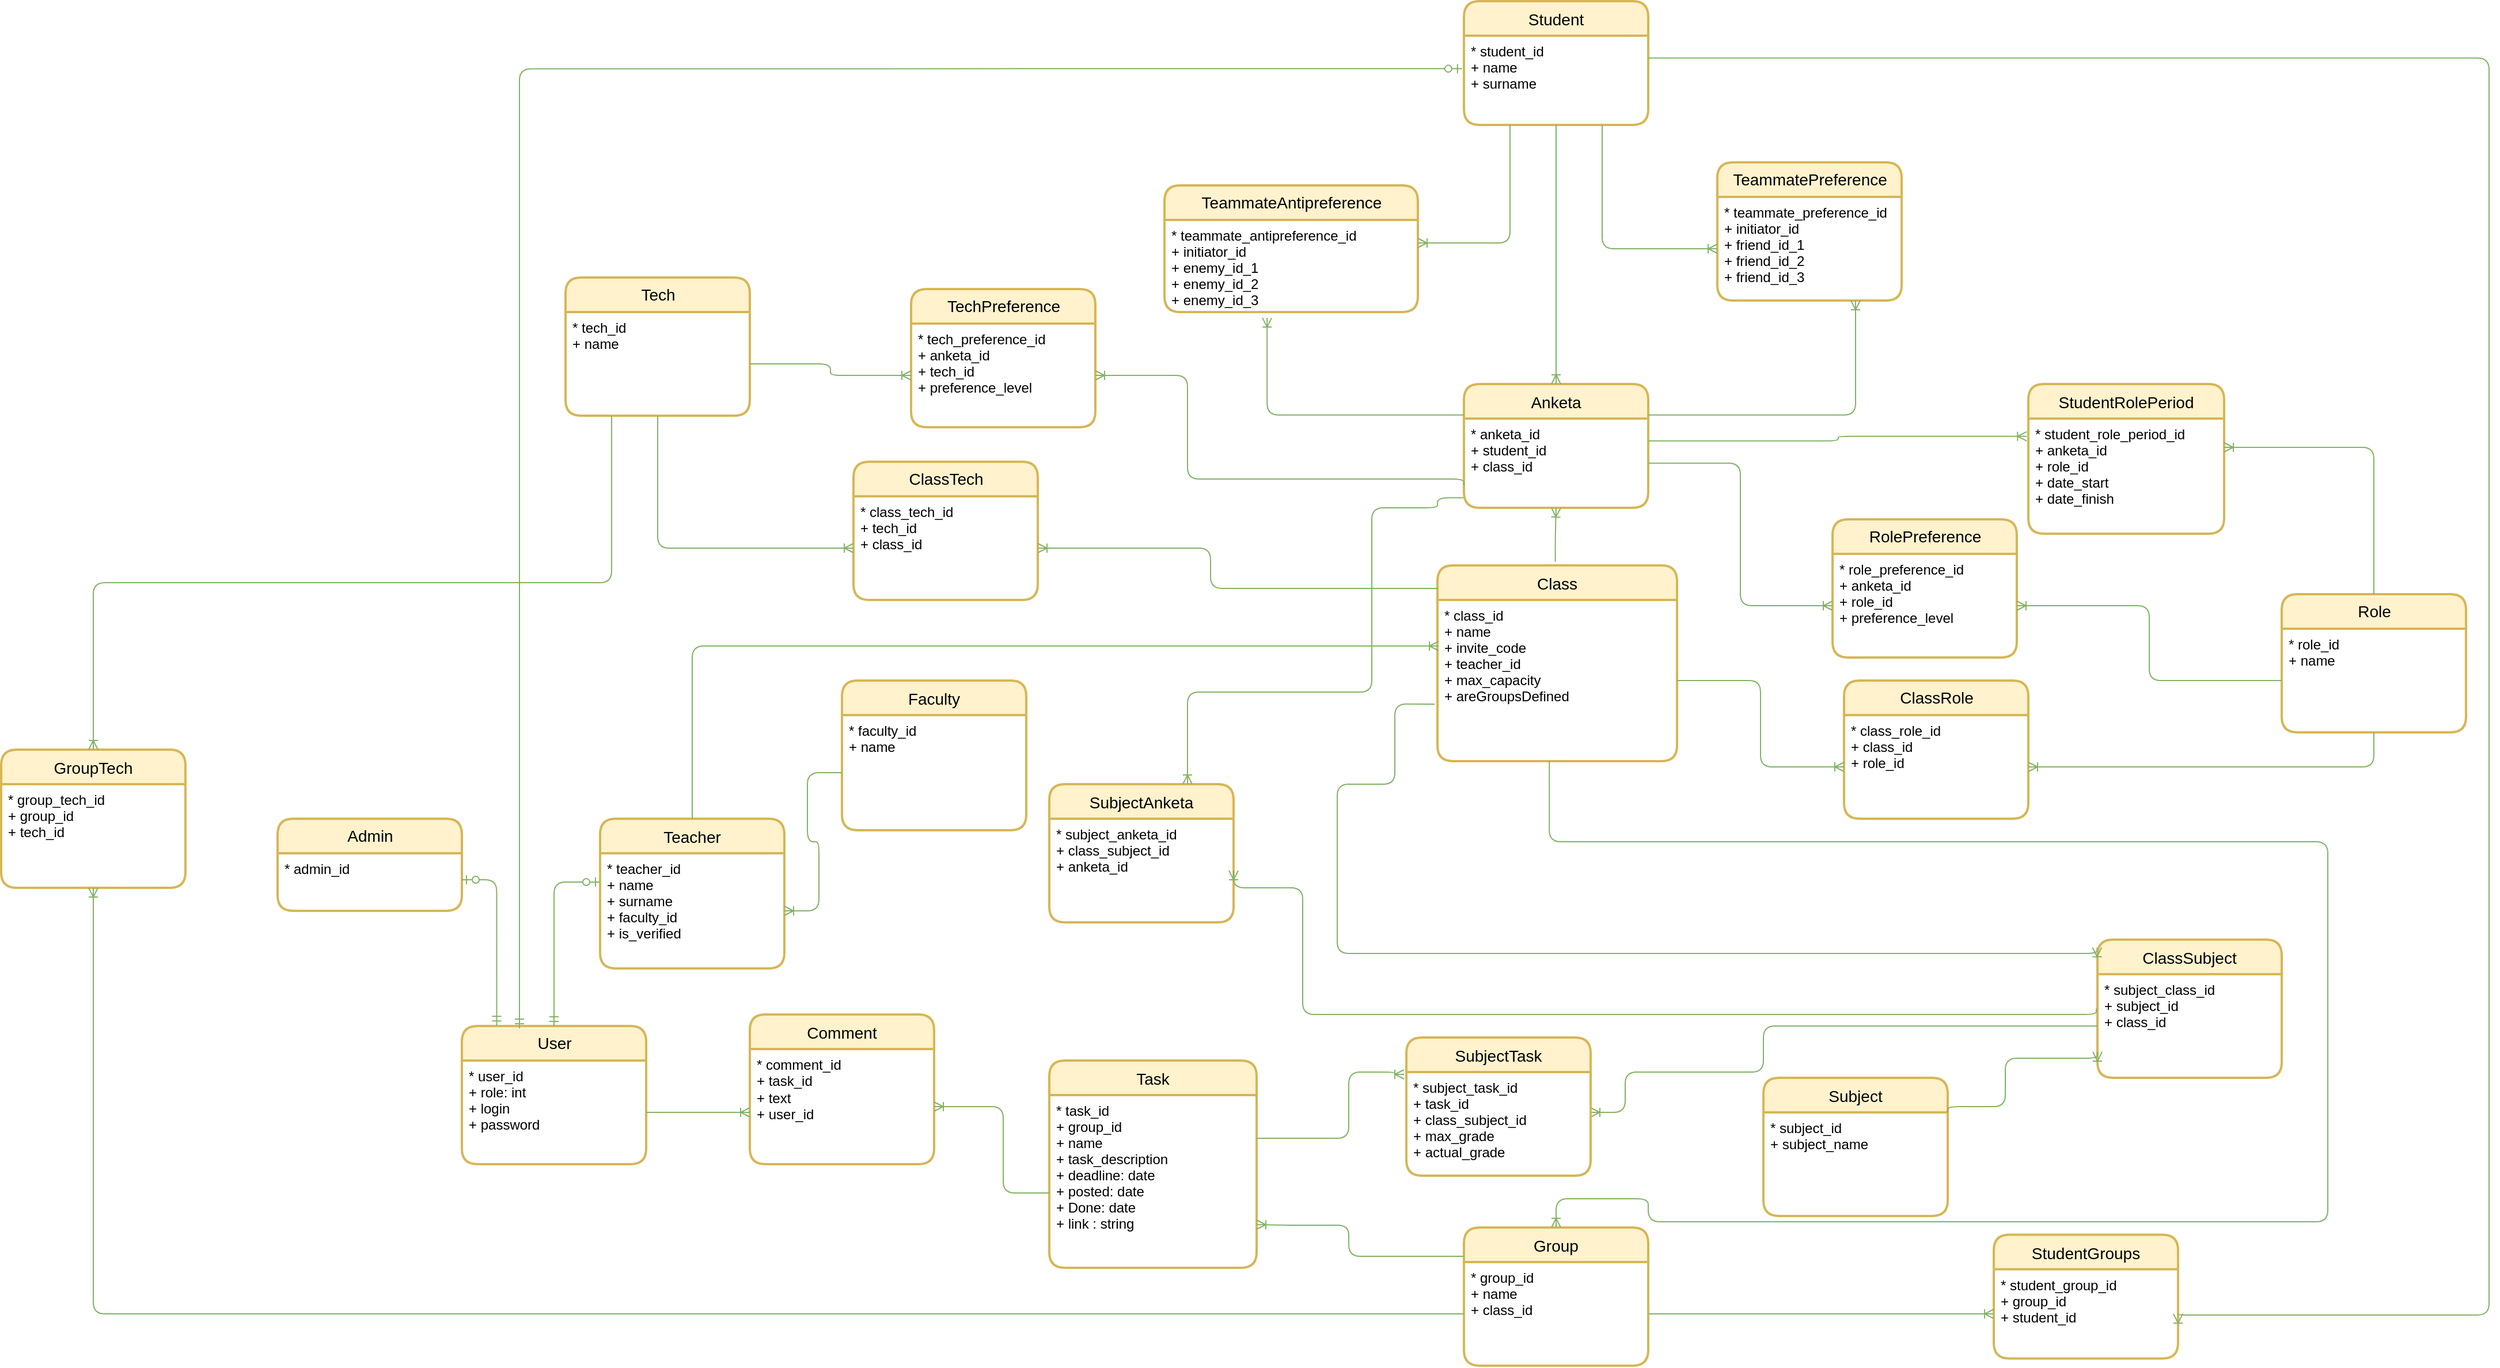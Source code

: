 <mxfile version="14.5.7" type="google"><diagram id="4NycOCjTR7J2NRL2O5-p" name="Database"><mxGraphModel dx="-1512" dy="1648" grid="1" gridSize="10" guides="1" tooltips="1" connect="1" arrows="1" fold="1" page="1" pageScale="1" pageWidth="850" pageHeight="1100" math="0" shadow="0"><root><mxCell id="0"/><mxCell id="1" parent="0"/><mxCell id="qdtbXO4QMqTyIiprKHt9-9" value="Student" style="swimlane;childLayout=stackLayout;horizontal=1;startSize=30;horizontalStack=0;rounded=1;fontSize=14;fontStyle=0;strokeWidth=2;resizeParent=0;resizeLast=1;shadow=0;dashed=0;align=center;fillColor=#fff2cc;strokeColor=#d6b656;" parent="1" vertex="1"><mxGeometry x="3970" y="-200" width="160" height="107.5" as="geometry"/></mxCell><mxCell id="qdtbXO4QMqTyIiprKHt9-10" value="* student_id&#10;+ name&#10;+ surname" style="align=left;strokeColor=none;fillColor=none;spacingLeft=4;fontSize=12;verticalAlign=top;resizable=0;rotatable=0;part=1;" parent="qdtbXO4QMqTyIiprKHt9-9" vertex="1"><mxGeometry y="30" width="160" height="77.5" as="geometry"/></mxCell><mxCell id="qdtbXO4QMqTyIiprKHt9-20" value="TeammateAntipreference" style="swimlane;childLayout=stackLayout;horizontal=1;startSize=30;horizontalStack=0;rounded=1;fontSize=14;fontStyle=0;strokeWidth=2;resizeParent=0;resizeLast=1;shadow=0;dashed=0;align=center;html=1;fillColor=#fff2cc;strokeColor=#d6b656;" parent="1" vertex="1"><mxGeometry x="3710" y="-40" width="220" height="110" as="geometry"/></mxCell><mxCell id="qdtbXO4QMqTyIiprKHt9-21" value="* teammate_antipreference_id&#10;+ initiator_id&#10;+ enemy_id_1&#10;+ enemy_id_2&#10;+ enemy_id_3" style="align=left;strokeColor=none;fillColor=none;spacingLeft=4;fontSize=12;verticalAlign=top;resizable=0;rotatable=0;part=1;" parent="qdtbXO4QMqTyIiprKHt9-20" vertex="1"><mxGeometry y="30" width="220" height="80" as="geometry"/></mxCell><mxCell id="qdtbXO4QMqTyIiprKHt9-22" value="TeammatePreference" style="swimlane;childLayout=stackLayout;horizontal=1;startSize=30;horizontalStack=0;rounded=1;fontSize=14;fontStyle=0;strokeWidth=2;resizeParent=0;resizeLast=1;shadow=0;dashed=0;align=center;html=1;fillColor=#fff2cc;strokeColor=#d6b656;" parent="1" vertex="1"><mxGeometry x="4190" y="-60" width="160" height="120" as="geometry"/></mxCell><mxCell id="qdtbXO4QMqTyIiprKHt9-23" value="* teammate_preference_id&#10;+ initiator_id&#10;+ friend_id_1&#10;+ friend_id_2&#10;+ friend_id_3" style="align=left;strokeColor=none;fillColor=none;spacingLeft=4;fontSize=12;verticalAlign=top;resizable=0;rotatable=0;part=1;" parent="qdtbXO4QMqTyIiprKHt9-22" vertex="1"><mxGeometry y="30" width="160" height="90" as="geometry"/></mxCell><mxCell id="qdtbXO4QMqTyIiprKHt9-24" value="" style="edgeStyle=orthogonalEdgeStyle;fontSize=12;html=1;endArrow=ERoneToMany;fillColor=#d5e8d4;strokeColor=#82b366;exitX=0.75;exitY=1;exitDx=0;exitDy=0;entryX=0;entryY=0.5;entryDx=0;entryDy=0;" parent="1" source="qdtbXO4QMqTyIiprKHt9-10" target="qdtbXO4QMqTyIiprKHt9-23" edge="1"><mxGeometry width="100" height="100" relative="1" as="geometry"><mxPoint x="2400" y="260" as="sourcePoint"/><mxPoint x="2230" y="50" as="targetPoint"/></mxGeometry></mxCell><mxCell id="frh0QQlxC4pGS6BRIbCJ-2" value="" style="edgeStyle=orthogonalEdgeStyle;fontSize=12;html=1;endArrow=ERoneToMany;fillColor=#d5e8d4;strokeColor=#82b366;exitX=0.25;exitY=1;exitDx=0;exitDy=0;entryX=1;entryY=0.25;entryDx=0;entryDy=0;" parent="1" source="qdtbXO4QMqTyIiprKHt9-10" target="qdtbXO4QMqTyIiprKHt9-21" edge="1"><mxGeometry width="100" height="100" relative="1" as="geometry"><mxPoint x="2360" y="21.25" as="sourcePoint"/><mxPoint x="2220" y="170" as="targetPoint"/></mxGeometry></mxCell><mxCell id="frh0QQlxC4pGS6BRIbCJ-3" value="Anketa" style="swimlane;childLayout=stackLayout;horizontal=1;startSize=30;horizontalStack=0;rounded=1;fontSize=14;fontStyle=0;strokeWidth=2;resizeParent=0;resizeLast=1;shadow=0;dashed=0;align=center;fillColor=#fff2cc;strokeColor=#d6b656;" parent="1" vertex="1"><mxGeometry x="3970" y="132.5" width="160" height="107.5" as="geometry"/></mxCell><mxCell id="frh0QQlxC4pGS6BRIbCJ-4" value="* anketa_id&#10;+ student_id&#10;+ class_id" style="align=left;strokeColor=none;fillColor=none;spacingLeft=4;fontSize=12;verticalAlign=top;resizable=0;rotatable=0;part=1;" parent="frh0QQlxC4pGS6BRIbCJ-3" vertex="1"><mxGeometry y="30" width="160" height="77.5" as="geometry"/></mxCell><mxCell id="frh0QQlxC4pGS6BRIbCJ-8" value="" style="edgeStyle=orthogonalEdgeStyle;fontSize=12;html=1;endArrow=ERoneToMany;exitX=0.5;exitY=1;exitDx=0;exitDy=0;entryX=0.5;entryY=0;entryDx=0;entryDy=0;fillColor=#d5e8d4;strokeColor=#82b366;" parent="1" source="qdtbXO4QMqTyIiprKHt9-10" target="frh0QQlxC4pGS6BRIbCJ-3" edge="1"><mxGeometry width="100" height="100" relative="1" as="geometry"><mxPoint x="2250" y="200" as="sourcePoint"/><mxPoint x="2350" y="100" as="targetPoint"/></mxGeometry></mxCell><mxCell id="frh0QQlxC4pGS6BRIbCJ-9" value="Class" style="swimlane;childLayout=stackLayout;horizontal=1;startSize=30;horizontalStack=0;rounded=1;fontSize=14;fontStyle=0;strokeWidth=2;resizeParent=0;resizeLast=1;shadow=0;dashed=0;align=center;fillColor=#fff2cc;strokeColor=#d6b656;" parent="1" vertex="1"><mxGeometry x="3947" y="290" width="208" height="170" as="geometry"/></mxCell><mxCell id="frh0QQlxC4pGS6BRIbCJ-10" value="* class_id&#10;+ name&#10;+ invite_code&#10;+ teacher_id&#10;+ max_capacity&#10;+ areGroupsDefined" style="align=left;strokeColor=none;fillColor=none;spacingLeft=4;fontSize=12;verticalAlign=top;resizable=0;rotatable=0;part=1;" parent="frh0QQlxC4pGS6BRIbCJ-9" vertex="1"><mxGeometry y="30" width="208" height="140" as="geometry"/></mxCell><mxCell id="frh0QQlxC4pGS6BRIbCJ-14" value="" style="edgeStyle=orthogonalEdgeStyle;fontSize=12;html=1;endArrow=ERoneToMany;entryX=0.5;entryY=1;entryDx=0;entryDy=0;fillColor=#d5e8d4;strokeColor=#82b366;exitX=0.492;exitY=-0.019;exitDx=0;exitDy=0;exitPerimeter=0;" parent="1" source="frh0QQlxC4pGS6BRIbCJ-9" target="frh0QQlxC4pGS6BRIbCJ-4" edge="1"><mxGeometry width="100" height="100" relative="1" as="geometry"><mxPoint x="2490" y="170" as="sourcePoint"/><mxPoint x="2360" y="150" as="targetPoint"/></mxGeometry></mxCell><mxCell id="frh0QQlxC4pGS6BRIbCJ-16" value="" style="edgeStyle=orthogonalEdgeStyle;fontSize=12;html=1;endArrow=ERoneToMany;entryX=0.75;entryY=1;entryDx=0;entryDy=0;fillColor=#d5e8d4;strokeColor=#82b366;exitX=1;exitY=0.25;exitDx=0;exitDy=0;" parent="1" source="frh0QQlxC4pGS6BRIbCJ-3" target="qdtbXO4QMqTyIiprKHt9-23" edge="1"><mxGeometry width="100" height="100" relative="1" as="geometry"><mxPoint x="2318.72" y="357.53" as="sourcePoint"/><mxPoint x="2320" y="290" as="targetPoint"/></mxGeometry></mxCell><mxCell id="frh0QQlxC4pGS6BRIbCJ-17" value="" style="edgeStyle=orthogonalEdgeStyle;fontSize=12;html=1;endArrow=ERoneToMany;entryX=0.405;entryY=1.063;entryDx=0;entryDy=0;fillColor=#d5e8d4;strokeColor=#82b366;exitX=0;exitY=0.25;exitDx=0;exitDy=0;entryPerimeter=0;" parent="1" source="frh0QQlxC4pGS6BRIbCJ-3" target="qdtbXO4QMqTyIiprKHt9-21" edge="1"><mxGeometry width="100" height="100" relative="1" as="geometry"><mxPoint x="2399.36" y="246.213" as="sourcePoint"/><mxPoint x="2533.76" y="110.63" as="targetPoint"/></mxGeometry></mxCell><mxCell id="frh0QQlxC4pGS6BRIbCJ-19" value="Group" style="swimlane;childLayout=stackLayout;horizontal=1;startSize=30;horizontalStack=0;rounded=1;fontSize=14;fontStyle=0;strokeWidth=2;resizeParent=0;resizeLast=1;shadow=0;dashed=0;align=center;fillColor=#fff2cc;strokeColor=#d6b656;" parent="1" vertex="1"><mxGeometry x="3970" y="865" width="160" height="120" as="geometry"/></mxCell><mxCell id="frh0QQlxC4pGS6BRIbCJ-20" value="* group_id&#10;+ name&#10;+ class_id" style="align=left;strokeColor=none;fillColor=none;spacingLeft=4;fontSize=12;verticalAlign=top;resizable=0;rotatable=0;part=1;" parent="frh0QQlxC4pGS6BRIbCJ-19" vertex="1"><mxGeometry y="30" width="160" height="90" as="geometry"/></mxCell><mxCell id="frh0QQlxC4pGS6BRIbCJ-22" value="Tech" style="swimlane;childLayout=stackLayout;horizontal=1;startSize=30;horizontalStack=0;rounded=1;fontSize=14;fontStyle=0;strokeWidth=2;resizeParent=0;resizeLast=1;shadow=0;dashed=0;align=center;html=1;fillColor=#fff2cc;strokeColor=#d6b656;" parent="1" vertex="1"><mxGeometry x="3190" y="40" width="160" height="120" as="geometry"/></mxCell><mxCell id="frh0QQlxC4pGS6BRIbCJ-23" value="* tech_id&#10;+ name" style="align=left;strokeColor=none;fillColor=none;spacingLeft=4;fontSize=12;verticalAlign=top;resizable=0;rotatable=0;part=1;" parent="frh0QQlxC4pGS6BRIbCJ-22" vertex="1"><mxGeometry y="30" width="160" height="90" as="geometry"/></mxCell><mxCell id="frh0QQlxC4pGS6BRIbCJ-25" value="Role" style="swimlane;childLayout=stackLayout;horizontal=1;startSize=30;horizontalStack=0;rounded=1;fontSize=14;fontStyle=0;strokeWidth=2;resizeParent=0;resizeLast=1;shadow=0;dashed=0;align=center;html=1;fillColor=#fff2cc;strokeColor=#d6b656;" parent="1" vertex="1"><mxGeometry x="4680" y="315" width="160" height="120" as="geometry"/></mxCell><mxCell id="frh0QQlxC4pGS6BRIbCJ-26" value="* role_id&#10;+ name" style="align=left;strokeColor=none;fillColor=none;spacingLeft=4;fontSize=12;verticalAlign=top;resizable=0;rotatable=0;part=1;" parent="frh0QQlxC4pGS6BRIbCJ-25" vertex="1"><mxGeometry y="30" width="160" height="90" as="geometry"/></mxCell><mxCell id="frh0QQlxC4pGS6BRIbCJ-28" value="RolePreference" style="swimlane;childLayout=stackLayout;horizontal=1;startSize=30;horizontalStack=0;rounded=1;fontSize=14;fontStyle=0;strokeWidth=2;resizeParent=0;resizeLast=1;shadow=0;dashed=0;align=center;html=1;fillColor=#fff2cc;strokeColor=#d6b656;" parent="1" vertex="1"><mxGeometry x="4290" y="250" width="160" height="120" as="geometry"/></mxCell><mxCell id="frh0QQlxC4pGS6BRIbCJ-29" value="* role_preference_id&#10;+ anketa_id&#10;+ role_id&#10;+ preference_level" style="align=left;strokeColor=none;fillColor=none;spacingLeft=4;fontSize=12;verticalAlign=top;resizable=0;rotatable=0;part=1;" parent="frh0QQlxC4pGS6BRIbCJ-28" vertex="1"><mxGeometry y="30" width="160" height="90" as="geometry"/></mxCell><mxCell id="frh0QQlxC4pGS6BRIbCJ-30" value="TechPreference" style="swimlane;childLayout=stackLayout;horizontal=1;startSize=30;horizontalStack=0;rounded=1;fontSize=14;fontStyle=0;strokeWidth=2;resizeParent=0;resizeLast=1;shadow=0;dashed=0;align=center;html=1;fillColor=#fff2cc;strokeColor=#d6b656;" parent="1" vertex="1"><mxGeometry x="3490" y="50" width="160" height="120" as="geometry"/></mxCell><mxCell id="frh0QQlxC4pGS6BRIbCJ-31" value="* tech_preference_id&#10;+ anketa_id&#10;+ tech_id&#10;+ preference_level" style="align=left;strokeColor=none;fillColor=none;spacingLeft=4;fontSize=12;verticalAlign=top;resizable=0;rotatable=0;part=1;" parent="frh0QQlxC4pGS6BRIbCJ-30" vertex="1"><mxGeometry y="30" width="160" height="90" as="geometry"/></mxCell><mxCell id="frh0QQlxC4pGS6BRIbCJ-35" value="" style="edgeStyle=orthogonalEdgeStyle;fontSize=12;html=1;endArrow=ERoneToMany;entryX=1;entryY=0.5;entryDx=0;entryDy=0;exitX=0;exitY=0.75;exitDx=0;exitDy=0;fillColor=#d5e8d4;strokeColor=#82b366;" parent="1" source="frh0QQlxC4pGS6BRIbCJ-4" target="frh0QQlxC4pGS6BRIbCJ-31" edge="1"><mxGeometry width="100" height="100" relative="1" as="geometry"><mxPoint x="2220" y="240" as="sourcePoint"/><mxPoint x="2430" y="230" as="targetPoint"/><Array as="points"><mxPoint x="3970" y="215"/><mxPoint x="3730" y="215"/><mxPoint x="3730" y="125"/></Array></mxGeometry></mxCell><mxCell id="frh0QQlxC4pGS6BRIbCJ-36" value="" style="edgeStyle=orthogonalEdgeStyle;fontSize=12;html=1;endArrow=ERoneToMany;entryX=0;entryY=0.5;entryDx=0;entryDy=0;fillColor=#d5e8d4;strokeColor=#82b366;" parent="1" source="frh0QQlxC4pGS6BRIbCJ-23" target="frh0QQlxC4pGS6BRIbCJ-31" edge="1"><mxGeometry width="100" height="100" relative="1" as="geometry"><mxPoint x="2240" y="251.25" as="sourcePoint"/><mxPoint x="2151.76" y="330.65" as="targetPoint"/></mxGeometry></mxCell><mxCell id="frh0QQlxC4pGS6BRIbCJ-38" value="" style="edgeStyle=orthogonalEdgeStyle;fontSize=12;html=1;endArrow=ERoneToMany;entryX=0;entryY=0.5;entryDx=0;entryDy=0;exitX=1;exitY=0.5;exitDx=0;exitDy=0;fillColor=#d5e8d4;strokeColor=#82b366;" parent="1" source="frh0QQlxC4pGS6BRIbCJ-4" target="frh0QQlxC4pGS6BRIbCJ-29" edge="1"><mxGeometry width="100" height="100" relative="1" as="geometry"><mxPoint x="2240" y="251.25" as="sourcePoint"/><mxPoint x="2150" y="338.75" as="targetPoint"/></mxGeometry></mxCell><mxCell id="frh0QQlxC4pGS6BRIbCJ-39" value="" style="edgeStyle=orthogonalEdgeStyle;fontSize=12;html=1;endArrow=ERoneToMany;entryX=1;entryY=0.5;entryDx=0;entryDy=0;exitX=0;exitY=0.5;exitDx=0;exitDy=0;fillColor=#d5e8d4;strokeColor=#82b366;" parent="1" source="frh0QQlxC4pGS6BRIbCJ-26" target="frh0QQlxC4pGS6BRIbCJ-29" edge="1"><mxGeometry width="100" height="100" relative="1" as="geometry"><mxPoint x="2400" y="251.25" as="sourcePoint"/><mxPoint x="2490" y="345" as="targetPoint"/></mxGeometry></mxCell><mxCell id="frh0QQlxC4pGS6BRIbCJ-40" value="" style="edgeStyle=orthogonalEdgeStyle;fontSize=12;html=1;endArrow=ERoneToMany;exitX=0.467;exitY=0.999;exitDx=0;exitDy=0;exitPerimeter=0;fillColor=#d5e8d4;strokeColor=#82b366;entryX=0.5;entryY=0;entryDx=0;entryDy=0;" parent="1" source="frh0QQlxC4pGS6BRIbCJ-10" target="frh0QQlxC4pGS6BRIbCJ-19" edge="1"><mxGeometry width="100" height="100" relative="1" as="geometry"><mxPoint x="2300" y="550" as="sourcePoint"/><mxPoint x="4130" y="880" as="targetPoint"/><Array as="points"><mxPoint x="4044" y="530"/><mxPoint x="4720" y="530"/><mxPoint x="4720" y="860"/><mxPoint x="4130" y="860"/><mxPoint x="4130" y="840"/><mxPoint x="4050" y="840"/></Array></mxGeometry></mxCell><mxCell id="frh0QQlxC4pGS6BRIbCJ-41" value="StudentRolePeriod" style="swimlane;childLayout=stackLayout;horizontal=1;startSize=30;horizontalStack=0;rounded=1;fontSize=14;fontStyle=0;strokeWidth=2;resizeParent=0;resizeLast=1;shadow=0;dashed=0;align=center;fillColor=#fff2cc;strokeColor=#d6b656;" parent="1" vertex="1"><mxGeometry x="4460" y="132.5" width="170" height="130" as="geometry"/></mxCell><mxCell id="frh0QQlxC4pGS6BRIbCJ-42" value="* student_role_period_id&#10;+ anketa_id&#10;+ role_id&#10;+ date_start&#10;+ date_finish" style="align=left;strokeColor=none;fillColor=none;spacingLeft=4;fontSize=12;verticalAlign=top;resizable=0;rotatable=0;part=1;" parent="frh0QQlxC4pGS6BRIbCJ-41" vertex="1"><mxGeometry y="30" width="170" height="100" as="geometry"/></mxCell><mxCell id="frh0QQlxC4pGS6BRIbCJ-45" value="" style="edgeStyle=orthogonalEdgeStyle;fontSize=12;html=1;endArrow=ERoneToMany;exitX=0.5;exitY=0;exitDx=0;exitDy=0;fillColor=#d5e8d4;strokeColor=#82b366;entryX=1;entryY=0.25;entryDx=0;entryDy=0;" parent="1" source="frh0QQlxC4pGS6BRIbCJ-25" target="frh0QQlxC4pGS6BRIbCJ-42" edge="1"><mxGeometry width="100" height="100" relative="1" as="geometry"><mxPoint x="2900" y="465" as="sourcePoint"/><mxPoint x="2750" y="465" as="targetPoint"/></mxGeometry></mxCell><mxCell id="frh0QQlxC4pGS6BRIbCJ-46" value="" style="edgeStyle=orthogonalEdgeStyle;fontSize=12;html=1;endArrow=ERoneToMany;fillColor=#d5e8d4;strokeColor=#82b366;entryX=-0.008;entryY=0.154;entryDx=0;entryDy=0;entryPerimeter=0;exitX=1;exitY=0.25;exitDx=0;exitDy=0;" parent="1" source="frh0QQlxC4pGS6BRIbCJ-4" target="frh0QQlxC4pGS6BRIbCJ-42" edge="1"><mxGeometry width="100" height="100" relative="1" as="geometry"><mxPoint x="2980" y="390" as="sourcePoint"/><mxPoint x="2790" y="265" as="targetPoint"/></mxGeometry></mxCell><mxCell id="frh0QQlxC4pGS6BRIbCJ-49" value="StudentGroups" style="swimlane;childLayout=stackLayout;horizontal=1;startSize=30;horizontalStack=0;rounded=1;fontSize=14;fontStyle=0;strokeWidth=2;resizeParent=0;resizeLast=1;shadow=0;dashed=0;align=center;fillColor=#fff2cc;strokeColor=#d6b656;" parent="1" vertex="1"><mxGeometry x="4430" y="871.25" width="160" height="107.5" as="geometry"/></mxCell><mxCell id="frh0QQlxC4pGS6BRIbCJ-50" value="* student_group_id&#10;+ group_id&#10;+ student_id" style="align=left;strokeColor=none;fillColor=none;spacingLeft=4;fontSize=12;verticalAlign=top;resizable=0;rotatable=0;part=1;" parent="frh0QQlxC4pGS6BRIbCJ-49" vertex="1"><mxGeometry y="30" width="160" height="77.5" as="geometry"/></mxCell><mxCell id="frh0QQlxC4pGS6BRIbCJ-51" value="" style="edgeStyle=orthogonalEdgeStyle;fontSize=12;html=1;endArrow=ERoneToMany;exitX=1;exitY=0.5;exitDx=0;exitDy=0;fillColor=#d5e8d4;strokeColor=#82b366;entryX=0;entryY=0.5;entryDx=0;entryDy=0;" parent="1" source="frh0QQlxC4pGS6BRIbCJ-20" target="frh0QQlxC4pGS6BRIbCJ-50" edge="1"><mxGeometry width="100" height="100" relative="1" as="geometry"><mxPoint x="2400" y="251.25" as="sourcePoint"/><mxPoint x="2590" y="610" as="targetPoint"/></mxGeometry></mxCell><mxCell id="frh0QQlxC4pGS6BRIbCJ-53" value="" style="edgeStyle=orthogonalEdgeStyle;fontSize=12;html=1;endArrow=ERoneToMany;exitX=1;exitY=0.25;exitDx=0;exitDy=0;fillColor=#d5e8d4;strokeColor=#82b366;entryX=1;entryY=0.5;entryDx=0;entryDy=0;" parent="1" source="qdtbXO4QMqTyIiprKHt9-10" target="frh0QQlxC4pGS6BRIbCJ-50" edge="1"><mxGeometry width="100" height="100" relative="1" as="geometry"><mxPoint x="2215" y="635" as="sourcePoint"/><mxPoint x="2450" y="641.25" as="targetPoint"/><Array as="points"><mxPoint x="4860" y="-151"/><mxPoint x="4860" y="941"/><mxPoint x="4590" y="941"/></Array></mxGeometry></mxCell><mxCell id="frh0QQlxC4pGS6BRIbCJ-54" value="GroupTech" style="swimlane;childLayout=stackLayout;horizontal=1;startSize=30;horizontalStack=0;rounded=1;fontSize=14;fontStyle=0;strokeWidth=2;resizeParent=0;resizeLast=1;shadow=0;dashed=0;align=center;fillColor=#fff2cc;strokeColor=#d6b656;" parent="1" vertex="1"><mxGeometry x="2700" y="450" width="160" height="120" as="geometry"/></mxCell><mxCell id="frh0QQlxC4pGS6BRIbCJ-55" value="* group_tech_id&#10;+ group_id&#10;+ tech_id" style="align=left;strokeColor=none;fillColor=none;spacingLeft=4;fontSize=12;verticalAlign=top;resizable=0;rotatable=0;part=1;" parent="frh0QQlxC4pGS6BRIbCJ-54" vertex="1"><mxGeometry y="30" width="160" height="90" as="geometry"/></mxCell><mxCell id="frh0QQlxC4pGS6BRIbCJ-56" value="" style="edgeStyle=orthogonalEdgeStyle;fontSize=12;html=1;endArrow=ERoneToMany;fillColor=#d5e8d4;strokeColor=#82b366;exitX=0.25;exitY=1;exitDx=0;exitDy=0;" parent="1" source="frh0QQlxC4pGS6BRIbCJ-23" target="frh0QQlxC4pGS6BRIbCJ-54" edge="1"><mxGeometry width="100" height="100" relative="1" as="geometry"><mxPoint x="1850" y="296.25" as="sourcePoint"/><mxPoint x="1870" y="452.5" as="targetPoint"/></mxGeometry></mxCell><mxCell id="frh0QQlxC4pGS6BRIbCJ-57" value="" style="edgeStyle=orthogonalEdgeStyle;fontSize=12;html=1;endArrow=ERoneToMany;fillColor=#d5e8d4;strokeColor=#82b366;exitX=0;exitY=0.5;exitDx=0;exitDy=0;entryX=0.5;entryY=1;entryDx=0;entryDy=0;" parent="1" source="frh0QQlxC4pGS6BRIbCJ-20" target="frh0QQlxC4pGS6BRIbCJ-55" edge="1"><mxGeometry width="100" height="100" relative="1" as="geometry"><mxPoint x="1810" y="296.25" as="sourcePoint"/><mxPoint x="1670" y="370" as="targetPoint"/></mxGeometry></mxCell><mxCell id="frh0QQlxC4pGS6BRIbCJ-58" value="Subject" style="swimlane;childLayout=stackLayout;horizontal=1;startSize=30;horizontalStack=0;rounded=1;fontSize=14;fontStyle=0;strokeWidth=2;resizeParent=0;resizeLast=1;shadow=0;dashed=0;align=center;fillColor=#fff2cc;strokeColor=#d6b656;" parent="1" vertex="1"><mxGeometry x="4230" y="735" width="160" height="120" as="geometry"/></mxCell><mxCell id="frh0QQlxC4pGS6BRIbCJ-59" value="* subject_id&#10;+ subject_name" style="align=left;strokeColor=none;fillColor=none;spacingLeft=4;fontSize=12;verticalAlign=top;resizable=0;rotatable=0;part=1;" parent="frh0QQlxC4pGS6BRIbCJ-58" vertex="1"><mxGeometry y="30" width="160" height="90" as="geometry"/></mxCell><mxCell id="frh0QQlxC4pGS6BRIbCJ-60" value="SubjectAnketa" style="swimlane;childLayout=stackLayout;horizontal=1;startSize=30;horizontalStack=0;rounded=1;fontSize=14;fontStyle=0;strokeWidth=2;resizeParent=0;resizeLast=1;shadow=0;dashed=0;align=center;fillColor=#fff2cc;strokeColor=#d6b656;" parent="1" vertex="1"><mxGeometry x="3610" y="480" width="160" height="120" as="geometry"/></mxCell><mxCell id="frh0QQlxC4pGS6BRIbCJ-61" value="* subject_anketa_id&#10;+ class_subject_id&#10;+ anketa_id &#10;" style="align=left;strokeColor=none;fillColor=none;spacingLeft=4;fontSize=12;verticalAlign=top;resizable=0;rotatable=0;part=1;" parent="frh0QQlxC4pGS6BRIbCJ-60" vertex="1"><mxGeometry y="30" width="160" height="90" as="geometry"/></mxCell><mxCell id="frh0QQlxC4pGS6BRIbCJ-78" value="ClassSubject" style="swimlane;childLayout=stackLayout;horizontal=1;startSize=30;horizontalStack=0;rounded=1;fontSize=14;fontStyle=0;strokeWidth=2;resizeParent=0;resizeLast=1;shadow=0;dashed=0;align=center;fillColor=#fff2cc;strokeColor=#d6b656;" parent="1" vertex="1"><mxGeometry x="4520" y="615" width="160" height="120" as="geometry"/></mxCell><mxCell id="frh0QQlxC4pGS6BRIbCJ-79" value="* subject_class_id&#10;+ subject_id&#10;+ class_id &#10;" style="align=left;strokeColor=none;fillColor=none;spacingLeft=4;fontSize=12;verticalAlign=top;resizable=0;rotatable=0;part=1;" parent="frh0QQlxC4pGS6BRIbCJ-78" vertex="1"><mxGeometry y="30" width="160" height="90" as="geometry"/></mxCell><mxCell id="frh0QQlxC4pGS6BRIbCJ-80" value="" style="edgeStyle=orthogonalEdgeStyle;fontSize=12;html=1;endArrow=ERoneToMany;exitX=-0.003;exitY=0.887;exitDx=0;exitDy=0;entryX=0.75;entryY=0;entryDx=0;entryDy=0;fillColor=#d5e8d4;strokeColor=#82b366;exitPerimeter=0;" parent="1" source="frh0QQlxC4pGS6BRIbCJ-4" target="frh0QQlxC4pGS6BRIbCJ-60" edge="1"><mxGeometry width="100" height="100" relative="1" as="geometry"><mxPoint x="3850" y="550" as="sourcePoint"/><mxPoint x="3950" y="450" as="targetPoint"/><Array as="points"><mxPoint x="3947" y="231"/><mxPoint x="3947" y="240"/><mxPoint x="3890" y="240"/><mxPoint x="3890" y="400"/><mxPoint x="3730" y="400"/></Array></mxGeometry></mxCell><mxCell id="frh0QQlxC4pGS6BRIbCJ-81" value="" style="edgeStyle=orthogonalEdgeStyle;fontSize=12;html=1;endArrow=ERoneToMany;exitX=-0.011;exitY=0.646;exitDx=0;exitDy=0;fillColor=#d5e8d4;strokeColor=#82b366;exitPerimeter=0;entryX=-0.002;entryY=0.057;entryDx=0;entryDy=0;entryPerimeter=0;" parent="1" source="frh0QQlxC4pGS6BRIbCJ-10" target="frh0QQlxC4pGS6BRIbCJ-78" edge="1"><mxGeometry width="100" height="100" relative="1" as="geometry"><mxPoint x="3980" y="250" as="sourcePoint"/><mxPoint x="3880" y="480" as="targetPoint"/><Array as="points"><mxPoint x="3910" y="410"/><mxPoint x="3910" y="480"/><mxPoint x="3860" y="480"/><mxPoint x="3860" y="627"/></Array></mxGeometry></mxCell><mxCell id="frh0QQlxC4pGS6BRIbCJ-83" value="" style="edgeStyle=orthogonalEdgeStyle;fontSize=12;html=1;endArrow=ERoneToMany;fillColor=#d5e8d4;strokeColor=#82b366;exitX=1;exitY=0.25;exitDx=0;exitDy=0;entryX=0;entryY=0.75;entryDx=0;entryDy=0;" parent="1" source="frh0QQlxC4pGS6BRIbCJ-58" target="frh0QQlxC4pGS6BRIbCJ-79" edge="1"><mxGeometry width="100" height="100" relative="1" as="geometry"><mxPoint x="3721" y="680" as="sourcePoint"/><mxPoint x="3720" y="620" as="targetPoint"/><Array as="points"><mxPoint x="4390" y="760"/><mxPoint x="4440" y="760"/><mxPoint x="4440" y="718"/><mxPoint x="4520" y="718"/></Array></mxGeometry></mxCell><mxCell id="frh0QQlxC4pGS6BRIbCJ-94" value="" style="edgeStyle=orthogonalEdgeStyle;fontSize=12;html=1;endArrow=ERoneToMany;exitX=-0.006;exitY=0.331;exitDx=0;exitDy=0;fillColor=#d5e8d4;strokeColor=#82b366;exitPerimeter=0;entryX=1;entryY=0.5;entryDx=0;entryDy=0;" parent="1" source="frh0QQlxC4pGS6BRIbCJ-79" target="frh0QQlxC4pGS6BRIbCJ-61" edge="1"><mxGeometry width="100" height="100" relative="1" as="geometry"><mxPoint x="3954.712" y="420.44" as="sourcePoint"/><mxPoint x="3700" y="586" as="targetPoint"/><Array as="points"><mxPoint x="4519" y="680"/><mxPoint x="3830" y="680"/><mxPoint x="3830" y="570"/></Array></mxGeometry></mxCell><mxCell id="frh0QQlxC4pGS6BRIbCJ-96" value="Task" style="swimlane;childLayout=stackLayout;horizontal=1;startSize=30;horizontalStack=0;rounded=1;fontSize=14;fontStyle=0;strokeWidth=2;resizeParent=0;resizeLast=1;shadow=0;dashed=0;align=center;fillColor=#fff2cc;strokeColor=#d6b656;" parent="1" vertex="1"><mxGeometry x="3610" y="720" width="180" height="180" as="geometry"><mxRectangle x="3610" y="720" width="60" height="30" as="alternateBounds"/></mxGeometry></mxCell><mxCell id="frh0QQlxC4pGS6BRIbCJ-97" value="* task_id&#10;+ group_id&#10;+ name&#10;+ task_description&#10;+ deadline: date&#10;+ posted: date&#10;+ Done: date&#10;+ link : string" style="align=left;strokeColor=none;fillColor=none;spacingLeft=4;fontSize=12;verticalAlign=top;resizable=0;rotatable=0;part=1;" parent="frh0QQlxC4pGS6BRIbCJ-96" vertex="1"><mxGeometry y="30" width="180" height="150" as="geometry"/></mxCell><mxCell id="frh0QQlxC4pGS6BRIbCJ-98" value="" style="edgeStyle=orthogonalEdgeStyle;fontSize=12;html=1;endArrow=ERoneToMany;fillColor=#d5e8d4;strokeColor=#82b366;entryX=1;entryY=0.75;entryDx=0;entryDy=0;" parent="1" target="frh0QQlxC4pGS6BRIbCJ-97" edge="1"><mxGeometry width="100" height="100" relative="1" as="geometry"><mxPoint x="3970" y="890" as="sourcePoint"/><mxPoint x="3860" y="825" as="targetPoint"/><Array as="points"><mxPoint x="3870" y="890"/><mxPoint x="3870" y="863"/><mxPoint x="3820" y="863"/></Array></mxGeometry></mxCell><mxCell id="frh0QQlxC4pGS6BRIbCJ-99" value="" style="edgeStyle=orthogonalEdgeStyle;fontSize=12;html=1;endArrow=ERoneToMany;fillColor=#d5e8d4;strokeColor=#82b366;exitX=0;exitY=0.5;exitDx=0;exitDy=0;" parent="1" source="frh0QQlxC4pGS6BRIbCJ-79" target="k7adUC2EwBTjvKlOkaZ6-3" edge="1"><mxGeometry width="100" height="100" relative="1" as="geometry"><mxPoint x="4320" y="710" as="sourcePoint"/><mxPoint x="4090" y="730" as="targetPoint"/><Array as="points"><mxPoint x="4230" y="690"/><mxPoint x="4230" y="730"/><mxPoint x="4110" y="730"/><mxPoint x="4110" y="765"/></Array></mxGeometry></mxCell><mxCell id="frh0QQlxC4pGS6BRIbCJ-100" value="Comment" style="swimlane;childLayout=stackLayout;horizontal=1;startSize=30;horizontalStack=0;rounded=1;fontSize=14;fontStyle=0;strokeWidth=2;resizeParent=0;resizeLast=1;shadow=0;dashed=0;align=center;fillColor=#fff2cc;strokeColor=#d6b656;" parent="1" vertex="1"><mxGeometry x="3350" y="680" width="160" height="130" as="geometry"/></mxCell><mxCell id="frh0QQlxC4pGS6BRIbCJ-101" value="* comment_id&lt;br&gt;+ task_id&lt;br&gt;+ text&lt;br&gt;+ user_id" style="align=left;strokeColor=none;fillColor=none;spacingLeft=4;fontSize=12;verticalAlign=top;resizable=0;rotatable=0;part=1;html=1;" parent="frh0QQlxC4pGS6BRIbCJ-100" vertex="1"><mxGeometry y="30" width="160" height="100" as="geometry"/></mxCell><mxCell id="frh0QQlxC4pGS6BRIbCJ-102" value="" style="edgeStyle=orthogonalEdgeStyle;fontSize=12;html=1;endArrow=ERoneToMany;fillColor=#d5e8d4;strokeColor=#82b366;" parent="1" source="frh0QQlxC4pGS6BRIbCJ-96" target="frh0QQlxC4pGS6BRIbCJ-101" edge="1"><mxGeometry width="100" height="100" relative="1" as="geometry"><mxPoint x="3830" y="710" as="sourcePoint"/><mxPoint x="4010" y="727.5" as="targetPoint"/><Array as="points"><mxPoint x="3570" y="835"/><mxPoint x="3570" y="760"/></Array></mxGeometry></mxCell><mxCell id="frh0QQlxC4pGS6BRIbCJ-113" value="Teacher" style="swimlane;childLayout=stackLayout;horizontal=1;startSize=30;horizontalStack=0;rounded=1;fontSize=14;fontStyle=0;strokeWidth=2;resizeParent=0;resizeLast=1;shadow=0;dashed=0;align=center;fillColor=#fff2cc;strokeColor=#d6b656;" parent="1" vertex="1"><mxGeometry x="3220" y="510" width="160" height="130" as="geometry"/></mxCell><mxCell id="frh0QQlxC4pGS6BRIbCJ-114" value="* teacher_id&#10;+ name&#10;+ surname&#10;+ faculty_id&#10;+ is_verified" style="align=left;strokeColor=none;fillColor=none;spacingLeft=4;fontSize=12;verticalAlign=top;resizable=0;rotatable=0;part=1;" parent="frh0QQlxC4pGS6BRIbCJ-113" vertex="1"><mxGeometry y="30" width="160" height="100" as="geometry"/></mxCell><mxCell id="frh0QQlxC4pGS6BRIbCJ-115" value="User" style="swimlane;childLayout=stackLayout;horizontal=1;startSize=30;horizontalStack=0;rounded=1;fontSize=14;fontStyle=0;strokeWidth=2;resizeParent=0;resizeLast=1;shadow=0;dashed=0;align=center;html=1;fillColor=#fff2cc;strokeColor=#d6b656;" parent="1" vertex="1"><mxGeometry x="3100" y="690" width="160" height="120" as="geometry"/></mxCell><mxCell id="frh0QQlxC4pGS6BRIbCJ-116" value="* user_id&#10;+ role: int&#10;+ login&#10;+ password" style="align=left;strokeColor=none;fillColor=none;spacingLeft=4;fontSize=12;verticalAlign=top;resizable=0;rotatable=0;part=1;" parent="frh0QQlxC4pGS6BRIbCJ-115" vertex="1"><mxGeometry y="30" width="160" height="90" as="geometry"/></mxCell><mxCell id="frh0QQlxC4pGS6BRIbCJ-117" value="Admin" style="swimlane;childLayout=stackLayout;horizontal=1;startSize=30;horizontalStack=0;rounded=1;fontSize=14;fontStyle=0;strokeWidth=2;resizeParent=0;resizeLast=1;shadow=0;dashed=0;align=center;html=1;fillColor=#fff2cc;strokeColor=#d6b656;" parent="1" vertex="1"><mxGeometry x="2940" y="510" width="160" height="80" as="geometry"/></mxCell><mxCell id="frh0QQlxC4pGS6BRIbCJ-118" value="* admin_id" style="align=left;strokeColor=none;fillColor=none;spacingLeft=4;fontSize=12;verticalAlign=top;resizable=0;rotatable=0;part=1;" parent="frh0QQlxC4pGS6BRIbCJ-117" vertex="1"><mxGeometry y="30" width="160" height="50" as="geometry"/></mxCell><mxCell id="frh0QQlxC4pGS6BRIbCJ-120" value="" style="edgeStyle=orthogonalEdgeStyle;fontSize=12;html=1;endArrow=ERoneToMany;fillColor=#d5e8d4;strokeColor=#82b366;exitX=1;exitY=0.5;exitDx=0;exitDy=0;" parent="1" source="frh0QQlxC4pGS6BRIbCJ-116" edge="1"><mxGeometry width="100" height="100" relative="1" as="geometry"><mxPoint x="3620" y="845" as="sourcePoint"/><mxPoint x="3350" y="765" as="targetPoint"/><Array as="points"><mxPoint x="3350" y="765"/><mxPoint x="3350" y="765"/></Array></mxGeometry></mxCell><mxCell id="frh0QQlxC4pGS6BRIbCJ-121" value="" style="edgeStyle=orthogonalEdgeStyle;fontSize=12;html=1;endArrow=ERzeroToOne;startArrow=ERmandOne;fillColor=#d5e8d4;strokeColor=#82b366;entryX=-0.01;entryY=0.37;entryDx=0;entryDy=0;entryPerimeter=0;" parent="1" target="qdtbXO4QMqTyIiprKHt9-10" edge="1"><mxGeometry width="100" height="100" relative="1" as="geometry"><mxPoint x="3150" y="692" as="sourcePoint"/><mxPoint x="3100" y="-52.5" as="targetPoint"/><Array as="points"><mxPoint x="3150" y="692"/><mxPoint x="3150" y="-141"/></Array></mxGeometry></mxCell><mxCell id="frh0QQlxC4pGS6BRIbCJ-122" value="" style="edgeStyle=orthogonalEdgeStyle;fontSize=12;html=1;endArrow=ERzeroToOne;startArrow=ERmandOne;fillColor=#d5e8d4;strokeColor=#82b366;entryX=0;entryY=0.25;entryDx=0;entryDy=0;" parent="1" target="frh0QQlxC4pGS6BRIbCJ-114" edge="1"><mxGeometry width="100" height="100" relative="1" as="geometry"><mxPoint x="3180" y="690" as="sourcePoint"/><mxPoint x="3220" y="580" as="targetPoint"/><Array as="points"><mxPoint x="3180" y="565"/></Array></mxGeometry></mxCell><mxCell id="frh0QQlxC4pGS6BRIbCJ-123" value="" style="edgeStyle=orthogonalEdgeStyle;fontSize=12;html=1;endArrow=ERzeroToOne;startArrow=ERmandOne;fillColor=#d5e8d4;strokeColor=#82b366;exitX=0.189;exitY=-0.003;exitDx=0;exitDy=0;exitPerimeter=0;" parent="1" source="frh0QQlxC4pGS6BRIbCJ-115" target="frh0QQlxC4pGS6BRIbCJ-118" edge="1"><mxGeometry width="100" height="100" relative="1" as="geometry"><mxPoint x="3190" y="700" as="sourcePoint"/><mxPoint x="3104" y="590" as="targetPoint"/><Array as="points"><mxPoint x="3130" y="563"/></Array></mxGeometry></mxCell><mxCell id="frh0QQlxC4pGS6BRIbCJ-128" value="" style="edgeStyle=orthogonalEdgeStyle;fontSize=12;html=1;endArrow=ERoneToMany;fillColor=#d5e8d4;strokeColor=#82b366;" parent="1" source="frh0QQlxC4pGS6BRIbCJ-113" edge="1"><mxGeometry width="100" height="100" relative="1" as="geometry"><mxPoint x="3979.52" y="241.242" as="sourcePoint"/><mxPoint x="3948" y="360" as="targetPoint"/><Array as="points"><mxPoint x="3300" y="360"/><mxPoint x="3948" y="360"/></Array></mxGeometry></mxCell><mxCell id="3YyImfrexq5KT1-7WUGL-1" value="Faculty" style="swimlane;childLayout=stackLayout;horizontal=1;startSize=30;horizontalStack=0;rounded=1;fontSize=14;fontStyle=0;strokeWidth=2;resizeParent=0;resizeLast=1;shadow=0;dashed=0;align=center;fillColor=#fff2cc;strokeColor=#d6b656;" parent="1" vertex="1"><mxGeometry x="3430" y="390" width="160" height="130" as="geometry"/></mxCell><mxCell id="3YyImfrexq5KT1-7WUGL-2" value="* faculty_id&#10;+ name" style="align=left;strokeColor=none;fillColor=none;spacingLeft=4;fontSize=12;verticalAlign=top;resizable=0;rotatable=0;part=1;" parent="3YyImfrexq5KT1-7WUGL-1" vertex="1"><mxGeometry y="30" width="160" height="100" as="geometry"/></mxCell><mxCell id="3YyImfrexq5KT1-7WUGL-3" value="" style="edgeStyle=entityRelationEdgeStyle;fontSize=12;html=1;endArrow=ERoneToMany;exitX=0;exitY=0.5;exitDx=0;exitDy=0;entryX=1;entryY=0.5;entryDx=0;entryDy=0;fillColor=#d5e8d4;strokeColor=#82b366;" parent="1" source="3YyImfrexq5KT1-7WUGL-2" target="frh0QQlxC4pGS6BRIbCJ-114" edge="1"><mxGeometry width="100" height="100" relative="1" as="geometry"><mxPoint x="3580" y="660" as="sourcePoint"/><mxPoint x="3680" y="560" as="targetPoint"/></mxGeometry></mxCell><mxCell id="_8MzDg1JpGIYtNQvzAN7-1" value="ClassTech" style="swimlane;childLayout=stackLayout;horizontal=1;startSize=30;horizontalStack=0;rounded=1;fontSize=14;fontStyle=0;strokeWidth=2;resizeParent=0;resizeLast=1;shadow=0;dashed=0;align=center;html=1;fillColor=#fff2cc;strokeColor=#d6b656;" parent="1" vertex="1"><mxGeometry x="3440" y="200" width="160" height="120" as="geometry"/></mxCell><mxCell id="_8MzDg1JpGIYtNQvzAN7-2" value="* class_tech_id&#10;+ tech_id&#10;+ class_id" style="align=left;strokeColor=none;fillColor=none;spacingLeft=4;fontSize=12;verticalAlign=top;resizable=0;rotatable=0;part=1;" parent="_8MzDg1JpGIYtNQvzAN7-1" vertex="1"><mxGeometry y="30" width="160" height="90" as="geometry"/></mxCell><mxCell id="_8MzDg1JpGIYtNQvzAN7-3" value="" style="edgeStyle=orthogonalEdgeStyle;fontSize=12;html=1;endArrow=ERoneToMany;fillColor=#d5e8d4;strokeColor=#82b366;entryX=1;entryY=0.5;entryDx=0;entryDy=0;" parent="1" target="_8MzDg1JpGIYtNQvzAN7-2" edge="1"><mxGeometry width="100" height="100" relative="1" as="geometry"><mxPoint x="3947" y="310" as="sourcePoint"/><mxPoint x="3958" y="370" as="targetPoint"/><Array as="points"><mxPoint x="3947" y="310"/><mxPoint x="3750" y="310"/><mxPoint x="3750" y="275"/></Array></mxGeometry></mxCell><mxCell id="_8MzDg1JpGIYtNQvzAN7-4" value="" style="edgeStyle=orthogonalEdgeStyle;fontSize=12;html=1;endArrow=ERoneToMany;fillColor=#d5e8d4;strokeColor=#82b366;exitX=0.5;exitY=1;exitDx=0;exitDy=0;" parent="1" source="frh0QQlxC4pGS6BRIbCJ-23" edge="1"><mxGeometry width="100" height="100" relative="1" as="geometry"><mxPoint x="3957" y="320" as="sourcePoint"/><mxPoint x="3440" y="275" as="targetPoint"/><Array as="points"><mxPoint x="3270" y="275"/><mxPoint x="3440" y="275"/></Array></mxGeometry></mxCell><mxCell id="_8MzDg1JpGIYtNQvzAN7-5" value="ClassRole" style="swimlane;childLayout=stackLayout;horizontal=1;startSize=30;horizontalStack=0;rounded=1;fontSize=14;fontStyle=0;strokeWidth=2;resizeParent=0;resizeLast=1;shadow=0;dashed=0;align=center;html=1;fillColor=#fff2cc;strokeColor=#d6b656;" parent="1" vertex="1"><mxGeometry x="4300" y="390" width="160" height="120" as="geometry"/></mxCell><mxCell id="_8MzDg1JpGIYtNQvzAN7-6" value="* class_role_id&#10;+ class_id&#10;+ role_id" style="align=left;strokeColor=none;fillColor=none;spacingLeft=4;fontSize=12;verticalAlign=top;resizable=0;rotatable=0;part=1;" parent="_8MzDg1JpGIYtNQvzAN7-5" vertex="1"><mxGeometry y="30" width="160" height="90" as="geometry"/></mxCell><mxCell id="_8MzDg1JpGIYtNQvzAN7-7" value="" style="edgeStyle=orthogonalEdgeStyle;fontSize=12;html=1;endArrow=ERoneToMany;entryX=0;entryY=0.5;entryDx=0;entryDy=0;exitX=1;exitY=0.5;exitDx=0;exitDy=0;fillColor=#d5e8d4;strokeColor=#82b366;" parent="1" source="frh0QQlxC4pGS6BRIbCJ-10" target="_8MzDg1JpGIYtNQvzAN7-6" edge="1"><mxGeometry width="100" height="100" relative="1" as="geometry"><mxPoint x="4140" y="211.25" as="sourcePoint"/><mxPoint x="4300" y="335" as="targetPoint"/></mxGeometry></mxCell><mxCell id="_8MzDg1JpGIYtNQvzAN7-8" value="" style="edgeStyle=orthogonalEdgeStyle;fontSize=12;html=1;endArrow=ERoneToMany;exitX=0.5;exitY=1;exitDx=0;exitDy=0;fillColor=#d5e8d4;strokeColor=#82b366;" parent="1" source="frh0QQlxC4pGS6BRIbCJ-26" target="_8MzDg1JpGIYtNQvzAN7-6" edge="1"><mxGeometry width="100" height="100" relative="1" as="geometry"><mxPoint x="4165" y="400" as="sourcePoint"/><mxPoint x="4310" y="475" as="targetPoint"/></mxGeometry></mxCell><mxCell id="k7adUC2EwBTjvKlOkaZ6-1" value="" style="edgeStyle=orthogonalEdgeStyle;fontSize=12;html=1;endArrow=ERoneToMany;fillColor=#d5e8d4;strokeColor=#82b366;exitX=1;exitY=0.25;exitDx=0;exitDy=0;" parent="1" source="frh0QQlxC4pGS6BRIbCJ-97" edge="1"><mxGeometry width="100" height="100" relative="1" as="geometry"><mxPoint x="4530" y="700" as="sourcePoint"/><mxPoint x="3918" y="732" as="targetPoint"/><Array as="points"><mxPoint x="3870" y="788"/><mxPoint x="3870" y="730"/><mxPoint x="3910" y="730"/><mxPoint x="3910" y="732"/></Array></mxGeometry></mxCell><mxCell id="k7adUC2EwBTjvKlOkaZ6-2" value="SubjectTask" style="swimlane;childLayout=stackLayout;horizontal=1;startSize=30;horizontalStack=0;rounded=1;fontSize=14;fontStyle=0;strokeWidth=2;resizeParent=0;resizeLast=1;shadow=0;dashed=0;align=center;fillColor=#fff2cc;strokeColor=#d6b656;" parent="1" vertex="1"><mxGeometry x="3920" y="700" width="160" height="120" as="geometry"/></mxCell><mxCell id="k7adUC2EwBTjvKlOkaZ6-3" value="* subject_task_id&#10;+ task_id&#10;+ class_subject_id&#10;+ max_grade&#10;+ actual_grade" style="align=left;strokeColor=none;fillColor=none;spacingLeft=4;fontSize=12;verticalAlign=top;resizable=0;rotatable=0;part=1;" parent="k7adUC2EwBTjvKlOkaZ6-2" vertex="1"><mxGeometry y="30" width="160" height="90" as="geometry"/></mxCell></root></mxGraphModel></diagram></mxfile>